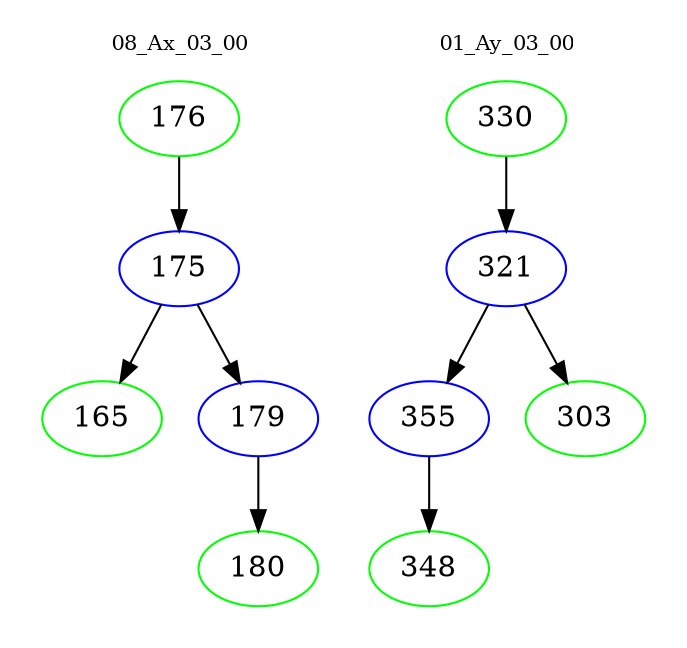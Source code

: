 digraph{
subgraph cluster_0 {
color = white
label = "08_Ax_03_00";
fontsize=10;
T0_176 [label="176", color="green"]
T0_176 -> T0_175 [color="black"]
T0_175 [label="175", color="blue"]
T0_175 -> T0_165 [color="black"]
T0_165 [label="165", color="green"]
T0_175 -> T0_179 [color="black"]
T0_179 [label="179", color="blue"]
T0_179 -> T0_180 [color="black"]
T0_180 [label="180", color="green"]
}
subgraph cluster_1 {
color = white
label = "01_Ay_03_00";
fontsize=10;
T1_330 [label="330", color="green"]
T1_330 -> T1_321 [color="black"]
T1_321 [label="321", color="blue"]
T1_321 -> T1_355 [color="black"]
T1_355 [label="355", color="blue"]
T1_355 -> T1_348 [color="black"]
T1_348 [label="348", color="green"]
T1_321 -> T1_303 [color="black"]
T1_303 [label="303", color="green"]
}
}
